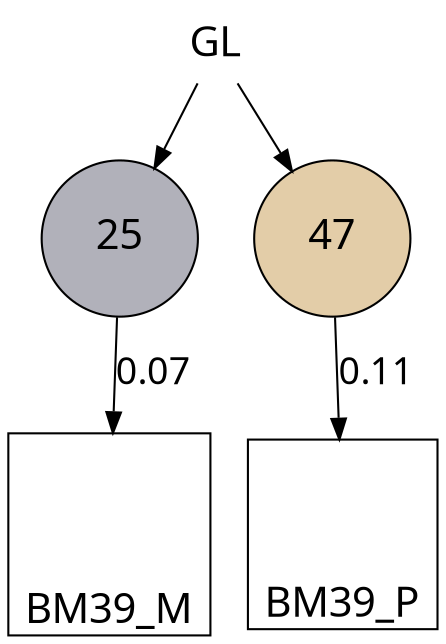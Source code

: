 digraph G { 
size ="10,10"
forcelabels=true
0 -> 2[ label="" fontname="Dialog.bold" fontsize=18];
0 -> 1[ label="" fontname="Dialog.bold" fontsize=18];
2 -> 4[ label="0.07" fontname="Dialog.bold" fontsize=18];
1 -> 5[ label="0.11" fontname="Dialog.bold" fontsize=18];
0 [ shape=plaintext label="GL" fontname="Dialog.bold" fontsize=20 style=filled fillcolor="#ffffff" color="#000000" width=0.625 heigth=0.625];
1 [ shape=circle label="47" fontname="Dialog.bold" fontsize=20 style=filled fillcolor="#e3cda8" color="#000000" width=1.0416666666666667 heigth=1.0416666666666667];
2 [ shape=circle label="25" fontname="Dialog.bold" fontsize=20 style=filled fillcolor="#b1b1ba" color="#000000" width=1.0416666666666667 heigth=1.0416666666666667];
4 [image="/lustre/rde/user/guoxc/project/181126_12Sample_BrM/phylogenetic/INcloudL/03LICHEE/lichee_dot_img_temp/img_1545198130114_4.png" shape=square label="BM39_M" labelloc=b fontname="Dialog.bold" fontsize=20 style=filled fillcolor="#ffffff" color="#000000" width=0.8333333333333334 heigth=0.8333333333333334];
5 [image="/lustre/rde/user/guoxc/project/181126_12Sample_BrM/phylogenetic/INcloudL/03LICHEE/lichee_dot_img_temp/img_1545198130114_5.png" shape=square label="BM39_P" labelloc=b fontname="Dialog.bold" fontsize=20 style=filled fillcolor="#ffffff" color="#000000" width=0.8333333333333334 heigth=0.8333333333333334];
{ rank = sink; 4; 5; } 
}